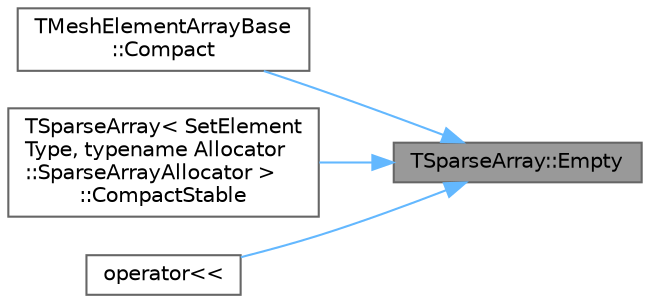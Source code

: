 digraph "TSparseArray::Empty"
{
 // INTERACTIVE_SVG=YES
 // LATEX_PDF_SIZE
  bgcolor="transparent";
  edge [fontname=Helvetica,fontsize=10,labelfontname=Helvetica,labelfontsize=10];
  node [fontname=Helvetica,fontsize=10,shape=box,height=0.2,width=0.4];
  rankdir="RL";
  Node1 [id="Node000001",label="TSparseArray::Empty",height=0.2,width=0.4,color="gray40", fillcolor="grey60", style="filled", fontcolor="black",tooltip="Removes all elements from the array, potentially leaving space allocated for an expected number of el..."];
  Node1 -> Node2 [id="edge1_Node000001_Node000002",dir="back",color="steelblue1",style="solid",tooltip=" "];
  Node2 [id="Node000002",label="TMeshElementArrayBase\l::Compact",height=0.2,width=0.4,color="grey40", fillcolor="white", style="filled",URL="$d5/dd0/classTMeshElementArrayBase.html#abf8675849a05db26f4fcab18cb2a60f9",tooltip="Compacts elements and returns a remapping table."];
  Node1 -> Node3 [id="edge2_Node000001_Node000003",dir="back",color="steelblue1",style="solid",tooltip=" "];
  Node3 [id="Node000003",label="TSparseArray\< SetElement\lType, typename Allocator\l::SparseArrayAllocator \>\l::CompactStable",height=0.2,width=0.4,color="grey40", fillcolor="white", style="filled",URL="$d0/db8/classTSparseArray.html#adf0d4dec7c3f816cfc427cabfa4f5f59",tooltip=" "];
  Node1 -> Node4 [id="edge3_Node000001_Node000004",dir="back",color="steelblue1",style="solid",tooltip=" "];
  Node4 [id="Node000004",label="operator\<\<",height=0.2,width=0.4,color="grey40", fillcolor="white", style="filled",URL="$d5/dbf/SparseArray_8h.html#af34a659fb7e3ca48c538f88d483a0f07",tooltip="Structured archive serializer."];
}
